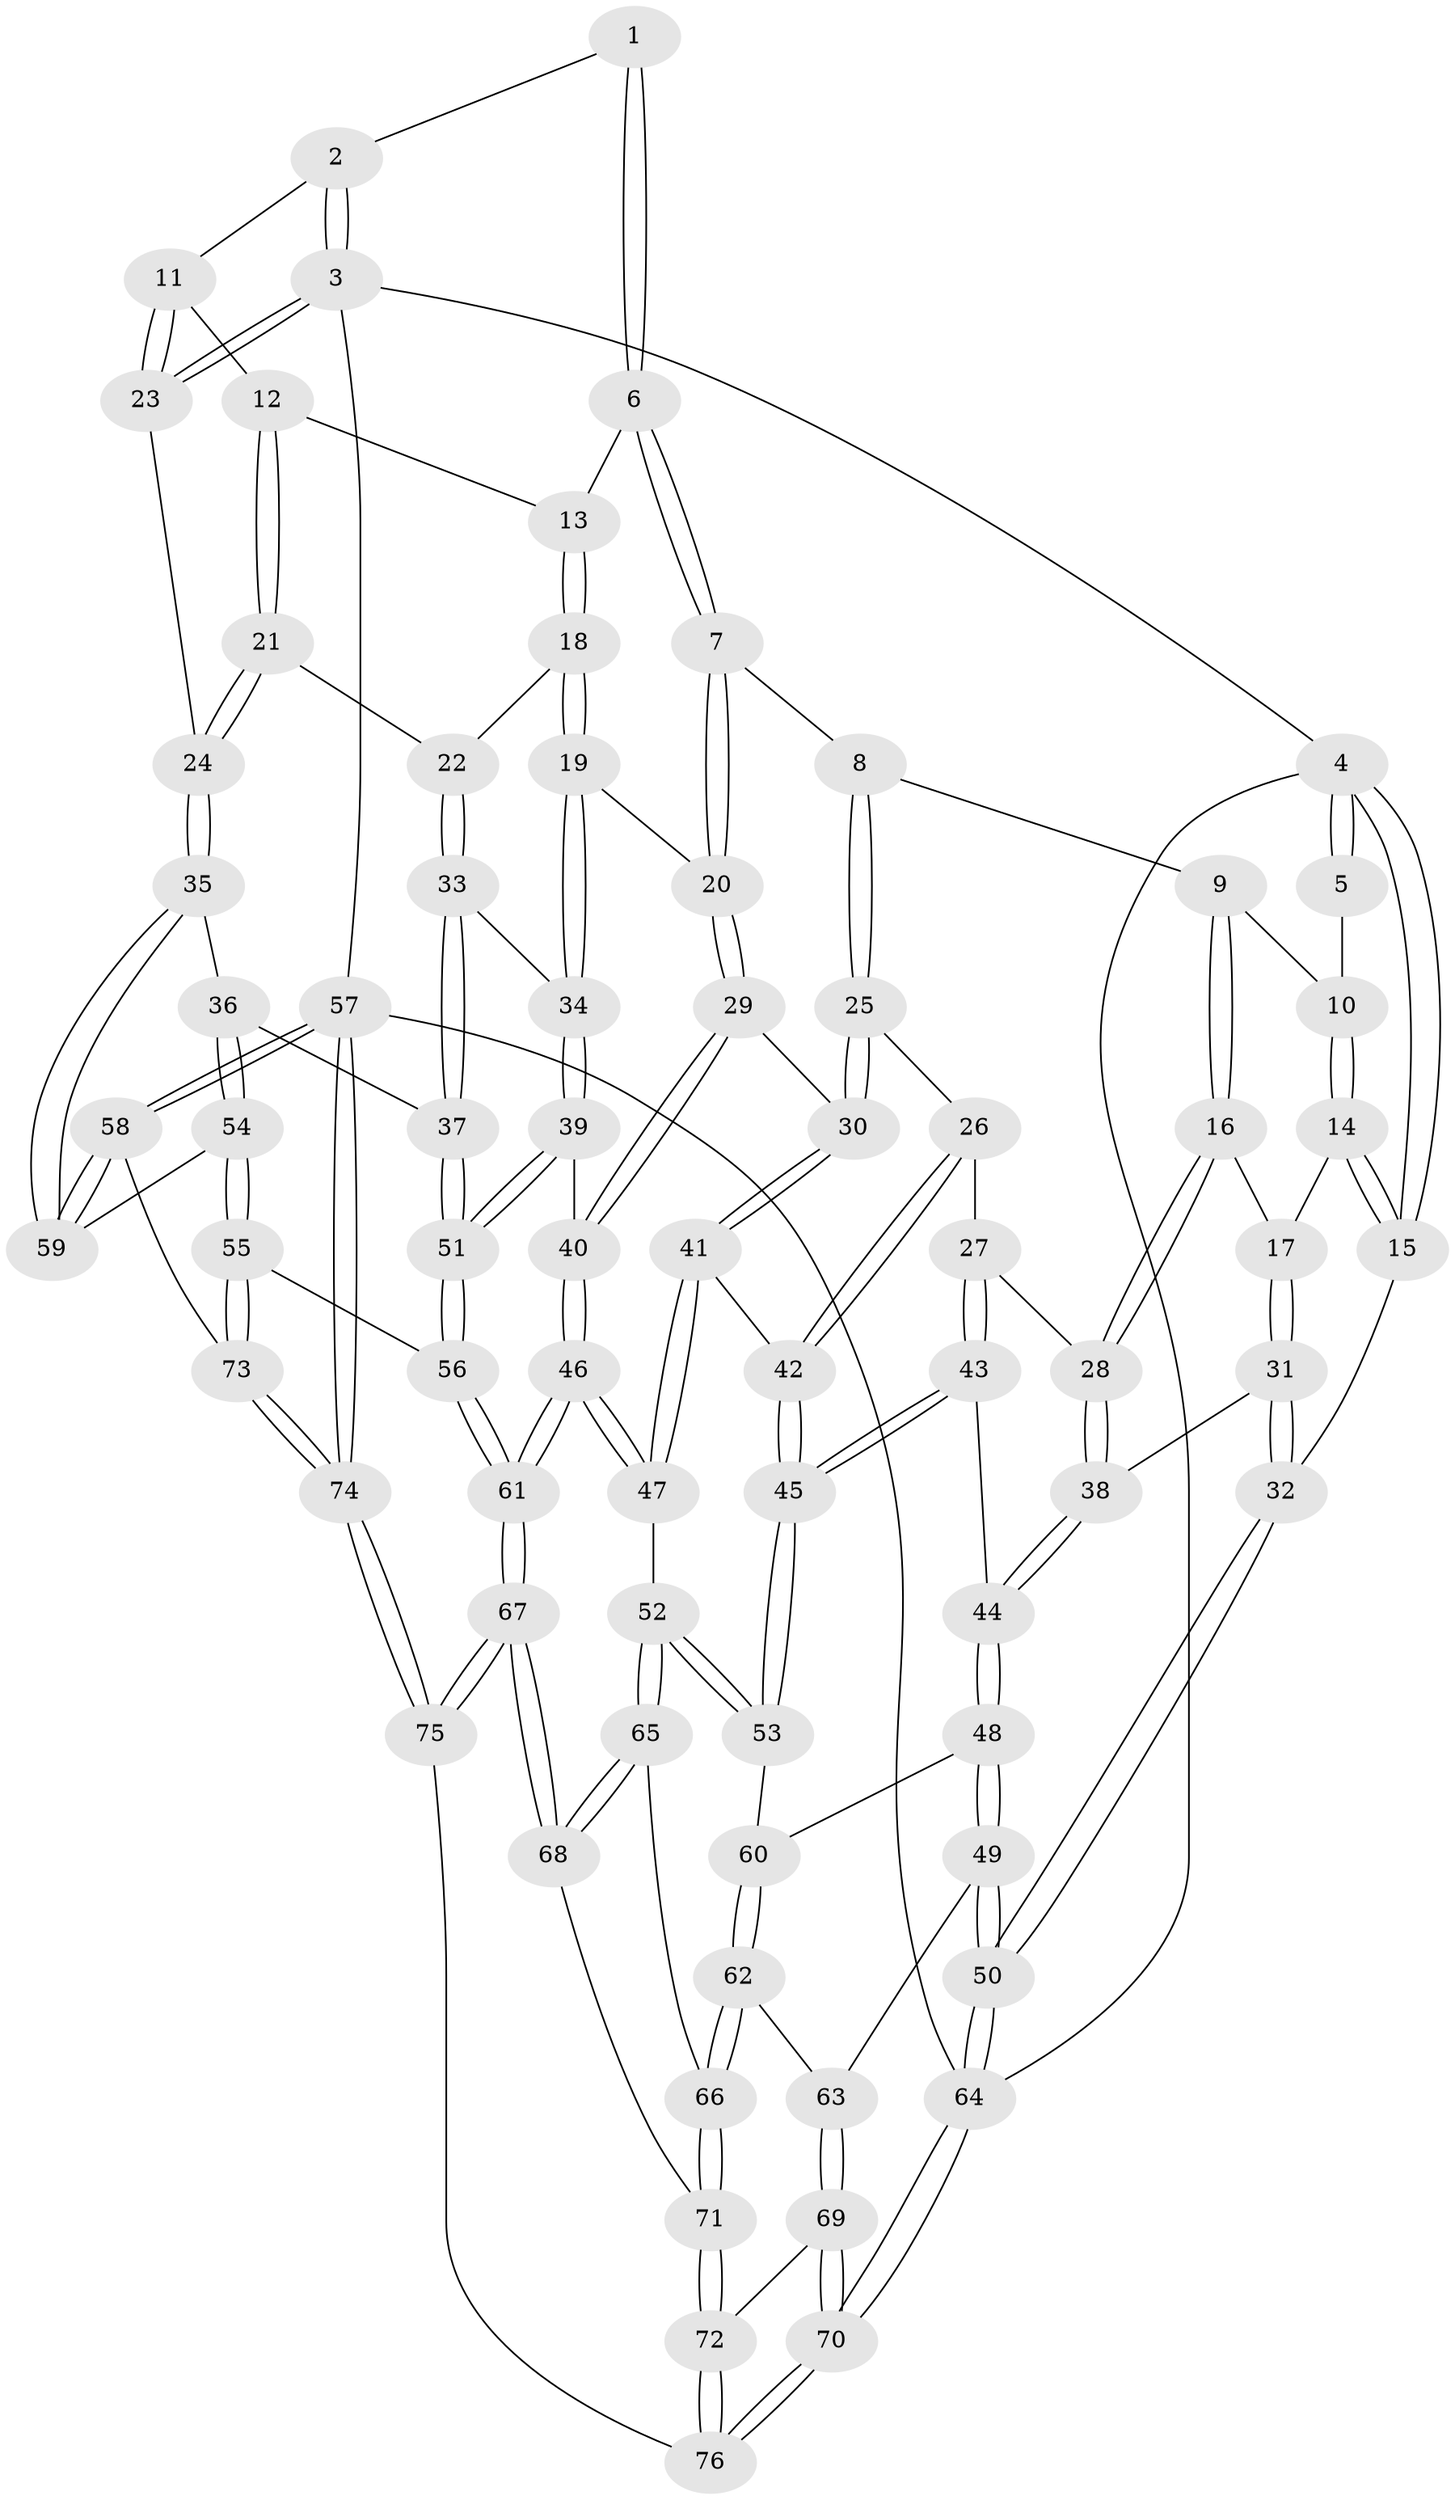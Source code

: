 // coarse degree distribution, {3: 0.09090909090909091, 5: 0.36363636363636365, 4: 0.5, 6: 0.045454545454545456}
// Generated by graph-tools (version 1.1) at 2025/24/03/03/25 07:24:35]
// undirected, 76 vertices, 187 edges
graph export_dot {
graph [start="1"]
  node [color=gray90,style=filled];
  1 [pos="+0.670071205492398+0"];
  2 [pos="+0.7168644482599749+0"];
  3 [pos="+1+0"];
  4 [pos="+0+0"];
  5 [pos="+0.22794969240878524+0"];
  6 [pos="+0.6672125031265389+0.06462715734477377"];
  7 [pos="+0.44817692955354854+0.2041002262616513"];
  8 [pos="+0.44311661870818436+0.20521608176565753"];
  9 [pos="+0.27251719590848905+0.1104273054799969"];
  10 [pos="+0.2319362707907593+0.05536087899941655"];
  11 [pos="+1+0.16640120163482766"];
  12 [pos="+0.8846029244716818+0.1639493970572326"];
  13 [pos="+0.7392712207017448+0.14960446609717115"];
  14 [pos="+0+0.21128365311591937"];
  15 [pos="+0+0.2607228834264967"];
  16 [pos="+0.20227489326120585+0.3509691879910608"];
  17 [pos="+0.11336424931059039+0.3034769852322795"];
  18 [pos="+0.7331149855682978+0.26344575231497047"];
  19 [pos="+0.6783748200755754+0.343530429732767"];
  20 [pos="+0.6214263479717853+0.37223239861163354"];
  21 [pos="+0.8622809177196905+0.3478717337716737"];
  22 [pos="+0.8368053635035855+0.35758566590893903"];
  23 [pos="+1+0.20282683508425753"];
  24 [pos="+1+0.2773356404829295"];
  25 [pos="+0.4017307570009889+0.371009689899961"];
  26 [pos="+0.35979283011538227+0.3998590797643485"];
  27 [pos="+0.2804035847579252+0.41594145167811925"];
  28 [pos="+0.20246835907542574+0.35173893535114736"];
  29 [pos="+0.5940198679442549+0.42614417339078214"];
  30 [pos="+0.5112948613261755+0.4495912874978799"];
  31 [pos="+0.041945770960141376+0.4443668220934324"];
  32 [pos="+0+0.44382541727419444"];
  33 [pos="+0.8297281762838696+0.47711510071368657"];
  34 [pos="+0.7798180217882728+0.4844489103529372"];
  35 [pos="+1+0.45297645072595577"];
  36 [pos="+0.9077370853738072+0.5045883734096793"];
  37 [pos="+0.8540410354967426+0.49039916874565403"];
  38 [pos="+0.08232055768339712+0.44656254760314734"];
  39 [pos="+0.732390586771333+0.5217328883181096"];
  40 [pos="+0.6657227740649612+0.539225195193638"];
  41 [pos="+0.49403527669988084+0.5272209074392287"];
  42 [pos="+0.38734798202496695+0.5065521972964797"];
  43 [pos="+0.25915113895211+0.4817382433042712"];
  44 [pos="+0.16948526952390833+0.543740849400006"];
  45 [pos="+0.3489009574346114+0.6215585183934128"];
  46 [pos="+0.5909080246094909+0.6775740443924578"];
  47 [pos="+0.5050074380804711+0.6248932827615933"];
  48 [pos="+0.16727776174634865+0.5553801375794646"];
  49 [pos="+0+0.6520642761815231"];
  50 [pos="+0+0.6419475184149933"];
  51 [pos="+0.7978774392805605+0.6650081032382784"];
  52 [pos="+0.3596419274692807+0.6413312641064014"];
  53 [pos="+0.35133027848609005+0.6339963197393835"];
  54 [pos="+0.8781255951983375+0.7070816873811269"];
  55 [pos="+0.8649262870654831+0.7290892063129144"];
  56 [pos="+0.8033802668215385+0.7101903178426824"];
  57 [pos="+1+1"];
  58 [pos="+1+0.9111863450899379"];
  59 [pos="+1+0.48737626836367076"];
  60 [pos="+0.21888118616609173+0.6454843624064984"];
  61 [pos="+0.6183414185282228+0.7451962595485602"];
  62 [pos="+0.17964971405039487+0.7093494334262161"];
  63 [pos="+0.14246277132973956+0.7232147967137704"];
  64 [pos="+0+1"];
  65 [pos="+0.3583331566374043+0.6565261786690484"];
  66 [pos="+0.24545308404505836+0.7664850809711399"];
  67 [pos="+0.561721636006694+0.9351715481574129"];
  68 [pos="+0.37792017067274697+0.79547310543524"];
  69 [pos="+0.11397389559111204+0.9157931234569239"];
  70 [pos="+0+1"];
  71 [pos="+0.26944311134543886+0.8233396425467401"];
  72 [pos="+0.24797746035024015+0.858740759682286"];
  73 [pos="+0.8926880671374472+0.7700456511553698"];
  74 [pos="+0.7112423101665352+1"];
  75 [pos="+0.5792587593375736+1"];
  76 [pos="+0.504687743185945+1"];
  1 -- 2;
  1 -- 6;
  1 -- 6;
  2 -- 3;
  2 -- 3;
  2 -- 11;
  3 -- 4;
  3 -- 23;
  3 -- 23;
  3 -- 57;
  4 -- 5;
  4 -- 5;
  4 -- 15;
  4 -- 15;
  4 -- 64;
  5 -- 10;
  6 -- 7;
  6 -- 7;
  6 -- 13;
  7 -- 8;
  7 -- 20;
  7 -- 20;
  8 -- 9;
  8 -- 25;
  8 -- 25;
  9 -- 10;
  9 -- 16;
  9 -- 16;
  10 -- 14;
  10 -- 14;
  11 -- 12;
  11 -- 23;
  11 -- 23;
  12 -- 13;
  12 -- 21;
  12 -- 21;
  13 -- 18;
  13 -- 18;
  14 -- 15;
  14 -- 15;
  14 -- 17;
  15 -- 32;
  16 -- 17;
  16 -- 28;
  16 -- 28;
  17 -- 31;
  17 -- 31;
  18 -- 19;
  18 -- 19;
  18 -- 22;
  19 -- 20;
  19 -- 34;
  19 -- 34;
  20 -- 29;
  20 -- 29;
  21 -- 22;
  21 -- 24;
  21 -- 24;
  22 -- 33;
  22 -- 33;
  23 -- 24;
  24 -- 35;
  24 -- 35;
  25 -- 26;
  25 -- 30;
  25 -- 30;
  26 -- 27;
  26 -- 42;
  26 -- 42;
  27 -- 28;
  27 -- 43;
  27 -- 43;
  28 -- 38;
  28 -- 38;
  29 -- 30;
  29 -- 40;
  29 -- 40;
  30 -- 41;
  30 -- 41;
  31 -- 32;
  31 -- 32;
  31 -- 38;
  32 -- 50;
  32 -- 50;
  33 -- 34;
  33 -- 37;
  33 -- 37;
  34 -- 39;
  34 -- 39;
  35 -- 36;
  35 -- 59;
  35 -- 59;
  36 -- 37;
  36 -- 54;
  36 -- 54;
  37 -- 51;
  37 -- 51;
  38 -- 44;
  38 -- 44;
  39 -- 40;
  39 -- 51;
  39 -- 51;
  40 -- 46;
  40 -- 46;
  41 -- 42;
  41 -- 47;
  41 -- 47;
  42 -- 45;
  42 -- 45;
  43 -- 44;
  43 -- 45;
  43 -- 45;
  44 -- 48;
  44 -- 48;
  45 -- 53;
  45 -- 53;
  46 -- 47;
  46 -- 47;
  46 -- 61;
  46 -- 61;
  47 -- 52;
  48 -- 49;
  48 -- 49;
  48 -- 60;
  49 -- 50;
  49 -- 50;
  49 -- 63;
  50 -- 64;
  50 -- 64;
  51 -- 56;
  51 -- 56;
  52 -- 53;
  52 -- 53;
  52 -- 65;
  52 -- 65;
  53 -- 60;
  54 -- 55;
  54 -- 55;
  54 -- 59;
  55 -- 56;
  55 -- 73;
  55 -- 73;
  56 -- 61;
  56 -- 61;
  57 -- 58;
  57 -- 58;
  57 -- 74;
  57 -- 74;
  57 -- 64;
  58 -- 59;
  58 -- 59;
  58 -- 73;
  60 -- 62;
  60 -- 62;
  61 -- 67;
  61 -- 67;
  62 -- 63;
  62 -- 66;
  62 -- 66;
  63 -- 69;
  63 -- 69;
  64 -- 70;
  64 -- 70;
  65 -- 66;
  65 -- 68;
  65 -- 68;
  66 -- 71;
  66 -- 71;
  67 -- 68;
  67 -- 68;
  67 -- 75;
  67 -- 75;
  68 -- 71;
  69 -- 70;
  69 -- 70;
  69 -- 72;
  70 -- 76;
  70 -- 76;
  71 -- 72;
  71 -- 72;
  72 -- 76;
  72 -- 76;
  73 -- 74;
  73 -- 74;
  74 -- 75;
  74 -- 75;
  75 -- 76;
}
